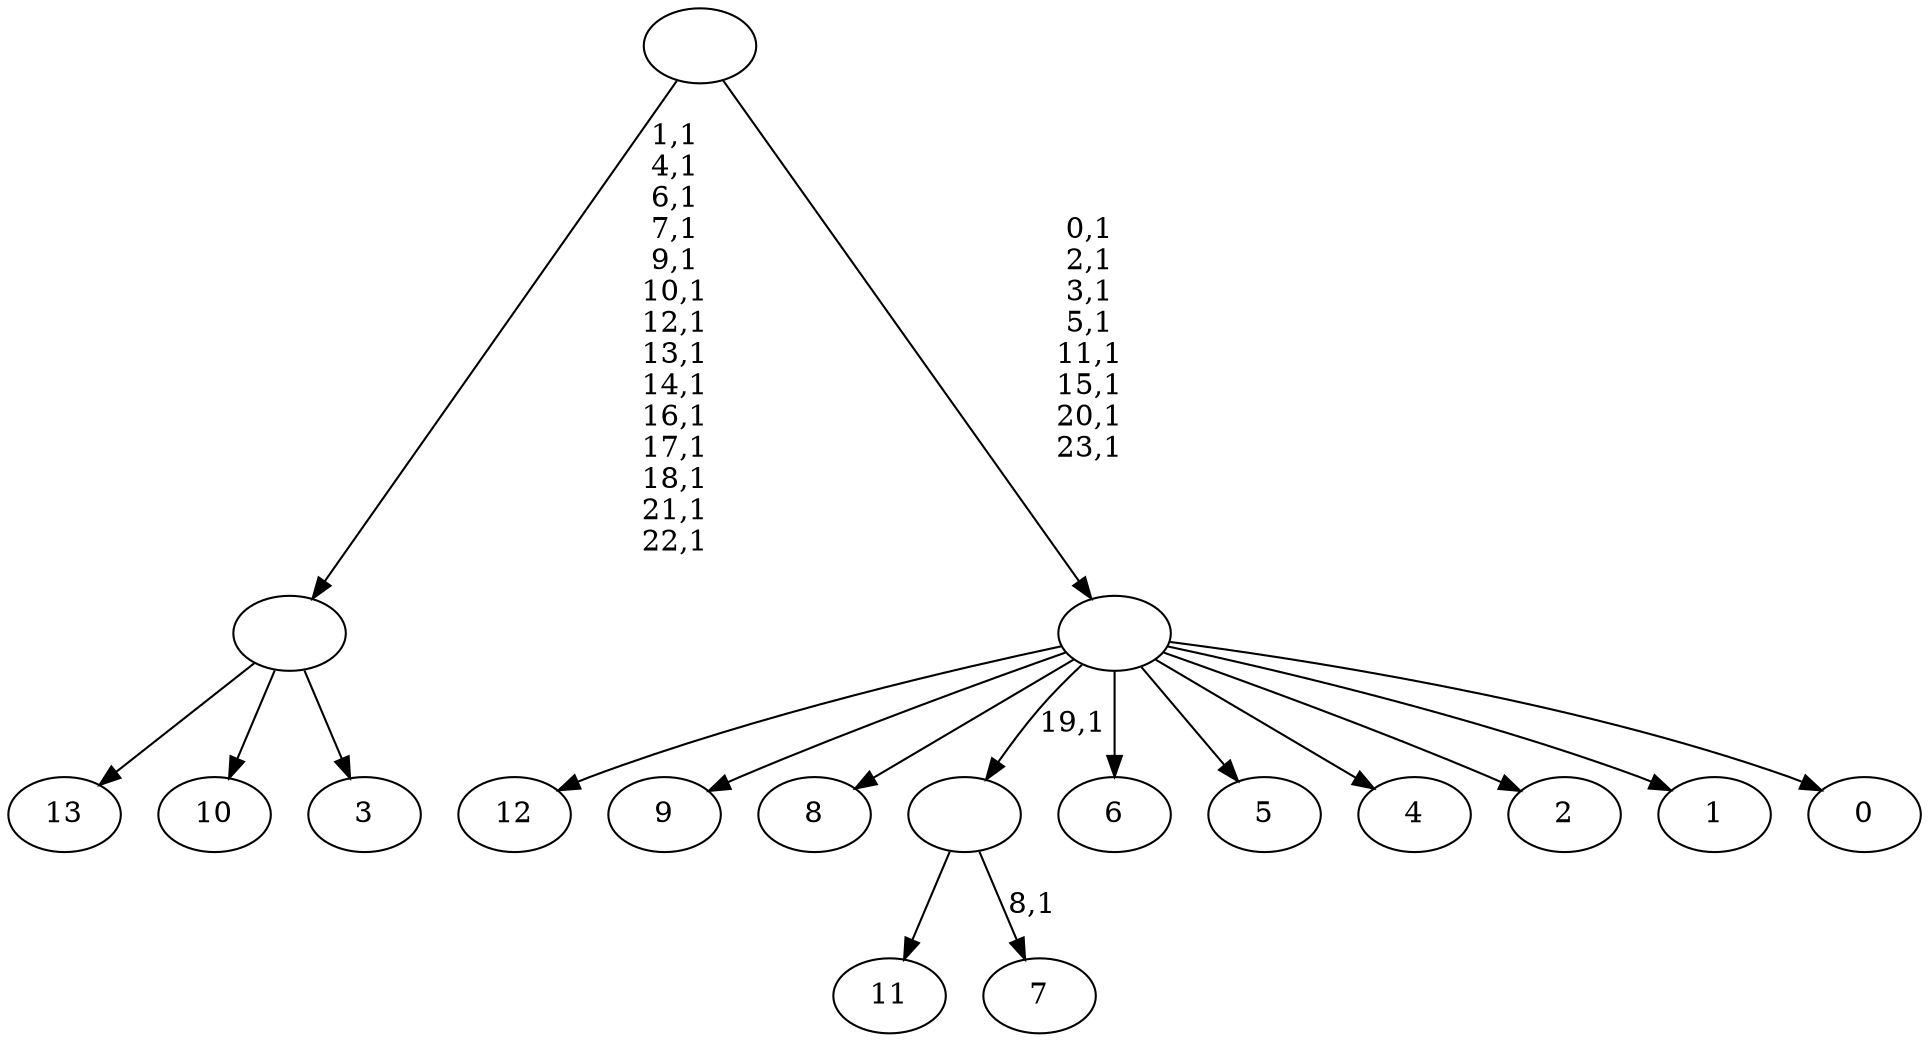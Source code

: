 digraph T {
	38 [label="13"]
	37 [label="12"]
	36 [label="11"]
	35 [label="10"]
	34 [label="9"]
	33 [label="8"]
	32 [label="7"]
	30 [label=""]
	29 [label="6"]
	28 [label="5"]
	27 [label="4"]
	26 [label="3"]
	25 [label=""]
	11 [label="2"]
	10 [label="1"]
	9 [label="0"]
	8 [label=""]
	0 [label=""]
	30 -> 32 [label="8,1"]
	30 -> 36 [label=""]
	25 -> 38 [label=""]
	25 -> 35 [label=""]
	25 -> 26 [label=""]
	8 -> 37 [label=""]
	8 -> 34 [label=""]
	8 -> 33 [label=""]
	8 -> 30 [label="19,1"]
	8 -> 29 [label=""]
	8 -> 28 [label=""]
	8 -> 27 [label=""]
	8 -> 11 [label=""]
	8 -> 10 [label=""]
	8 -> 9 [label=""]
	0 -> 8 [label="0,1\n2,1\n3,1\n5,1\n11,1\n15,1\n20,1\n23,1"]
	0 -> 25 [label="1,1\n4,1\n6,1\n7,1\n9,1\n10,1\n12,1\n13,1\n14,1\n16,1\n17,1\n18,1\n21,1\n22,1"]
}
